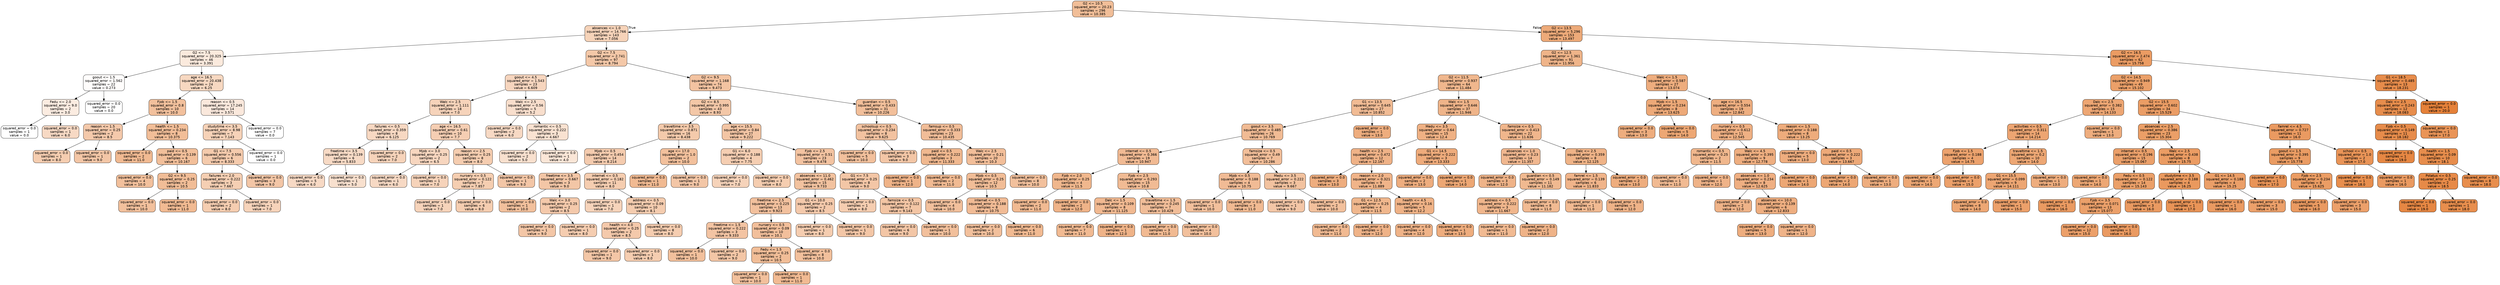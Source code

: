 digraph Tree {
node [shape=box, style="filled, rounded", color="black", fontname="helvetica"] ;
edge [fontname="helvetica"] ;
0 [label="G2 <= 10.5\nsquared_error = 20.23\nsamples = 296\nvalue = 10.385", fillcolor="#f1be98"] ;
1 [label="absences <= 1.0\nsquared_error = 14.766\nsamples = 143\nvalue = 7.056", fillcolor="#f6d3b9"] ;
0 -> 1 [labeldistance=2.5, labelangle=45, headlabel="True"] ;
2 [label="G2 <= 7.5\nsquared_error = 20.325\nsamples = 46\nvalue = 3.391", fillcolor="#fbeadd"] ;
1 -> 2 ;
3 [label="goout <= 1.5\nsquared_error = 1.562\nsamples = 22\nvalue = 0.273", fillcolor="#fffdfc"] ;
2 -> 3 ;
4 [label="Fedu <= 2.0\nsquared_error = 9.0\nsamples = 2\nvalue = 3.0", fillcolor="#fbece1"] ;
3 -> 4 ;
5 [label="squared_error = 0.0\nsamples = 1\nvalue = 0.0", fillcolor="#ffffff"] ;
4 -> 5 ;
6 [label="squared_error = 0.0\nsamples = 1\nvalue = 6.0", fillcolor="#f7d9c4"] ;
4 -> 6 ;
7 [label="squared_error = 0.0\nsamples = 20\nvalue = 0.0", fillcolor="#ffffff"] ;
3 -> 7 ;
8 [label="age <= 16.5\nsquared_error = 20.438\nsamples = 24\nvalue = 6.25", fillcolor="#f7d8c1"] ;
2 -> 8 ;
9 [label="Fjob <= 1.5\nsquared_error = 0.8\nsamples = 10\nvalue = 10.0", fillcolor="#f2c09c"] ;
8 -> 9 ;
10 [label="reason <= 1.5\nsquared_error = 0.25\nsamples = 2\nvalue = 8.5", fillcolor="#f4c9ab"] ;
9 -> 10 ;
11 [label="squared_error = 0.0\nsamples = 1\nvalue = 8.0", fillcolor="#f5cdb0"] ;
10 -> 11 ;
12 [label="squared_error = 0.0\nsamples = 1\nvalue = 9.0", fillcolor="#f3c6a6"] ;
10 -> 12 ;
13 [label="health <= 1.5\nsquared_error = 0.234\nsamples = 8\nvalue = 10.375", fillcolor="#f2be98"] ;
9 -> 13 ;
14 [label="squared_error = 0.0\nsamples = 2\nvalue = 11.0", fillcolor="#f1ba92"] ;
13 -> 14 ;
15 [label="paid <= 0.5\nsquared_error = 0.139\nsamples = 6\nvalue = 10.167", fillcolor="#f2bf9a"] ;
13 -> 15 ;
16 [label="squared_error = 0.0\nsamples = 4\nvalue = 10.0", fillcolor="#f2c09c"] ;
15 -> 16 ;
17 [label="G2 <= 9.5\nsquared_error = 0.25\nsamples = 2\nvalue = 10.5", fillcolor="#f1bd97"] ;
15 -> 17 ;
18 [label="squared_error = 0.0\nsamples = 1\nvalue = 10.0", fillcolor="#f2c09c"] ;
17 -> 18 ;
19 [label="squared_error = 0.0\nsamples = 1\nvalue = 11.0", fillcolor="#f1ba92"] ;
17 -> 19 ;
20 [label="reason <= 0.5\nsquared_error = 17.245\nsamples = 14\nvalue = 3.571", fillcolor="#fae8dc"] ;
8 -> 20 ;
21 [label="studytime <= 3.5\nsquared_error = 8.98\nsamples = 7\nvalue = 7.143", fillcolor="#f6d2b8"] ;
20 -> 21 ;
22 [label="G1 <= 7.5\nsquared_error = 0.556\nsamples = 6\nvalue = 8.333", fillcolor="#f4caac"] ;
21 -> 22 ;
23 [label="failures <= 2.0\nsquared_error = 0.222\nsamples = 3\nvalue = 7.667", fillcolor="#f5cfb3"] ;
22 -> 23 ;
24 [label="squared_error = 0.0\nsamples = 2\nvalue = 8.0", fillcolor="#f5cdb0"] ;
23 -> 24 ;
25 [label="squared_error = 0.0\nsamples = 1\nvalue = 7.0", fillcolor="#f6d3ba"] ;
23 -> 25 ;
26 [label="squared_error = 0.0\nsamples = 3\nvalue = 9.0", fillcolor="#f3c6a6"] ;
22 -> 26 ;
27 [label="squared_error = 0.0\nsamples = 1\nvalue = 0.0", fillcolor="#ffffff"] ;
21 -> 27 ;
28 [label="squared_error = 0.0\nsamples = 7\nvalue = 0.0", fillcolor="#ffffff"] ;
20 -> 28 ;
29 [label="G2 <= 7.5\nsquared_error = 2.741\nsamples = 97\nvalue = 8.794", fillcolor="#f4c8a8"] ;
1 -> 29 ;
30 [label="goout <= 4.5\nsquared_error = 1.543\nsamples = 23\nvalue = 6.609", fillcolor="#f6d5be"] ;
29 -> 30 ;
31 [label="Walc <= 2.5\nsquared_error = 1.111\nsamples = 18\nvalue = 7.0", fillcolor="#f6d3ba"] ;
30 -> 31 ;
32 [label="failures <= 0.5\nsquared_error = 0.359\nsamples = 8\nvalue = 6.125", fillcolor="#f7d8c2"] ;
31 -> 32 ;
33 [label="freetime <= 3.5\nsquared_error = 0.139\nsamples = 6\nvalue = 5.833", fillcolor="#f7dac5"] ;
32 -> 33 ;
34 [label="squared_error = 0.0\nsamples = 5\nvalue = 6.0", fillcolor="#f7d9c4"] ;
33 -> 34 ;
35 [label="squared_error = 0.0\nsamples = 1\nvalue = 5.0", fillcolor="#f8e0ce"] ;
33 -> 35 ;
36 [label="squared_error = 0.0\nsamples = 2\nvalue = 7.0", fillcolor="#f6d3ba"] ;
32 -> 36 ;
37 [label="age <= 16.5\nsquared_error = 0.61\nsamples = 10\nvalue = 7.7", fillcolor="#f5ceb3"] ;
31 -> 37 ;
38 [label="Mjob <= 3.0\nsquared_error = 0.25\nsamples = 2\nvalue = 6.5", fillcolor="#f7d6bf"] ;
37 -> 38 ;
39 [label="squared_error = 0.0\nsamples = 1\nvalue = 6.0", fillcolor="#f7d9c4"] ;
38 -> 39 ;
40 [label="squared_error = 0.0\nsamples = 1\nvalue = 7.0", fillcolor="#f6d3ba"] ;
38 -> 40 ;
41 [label="reason <= 2.5\nsquared_error = 0.25\nsamples = 8\nvalue = 8.0", fillcolor="#f5cdb0"] ;
37 -> 41 ;
42 [label="nursery <= 0.5\nsquared_error = 0.122\nsamples = 7\nvalue = 7.857", fillcolor="#f5ceb1"] ;
41 -> 42 ;
43 [label="squared_error = 0.0\nsamples = 1\nvalue = 7.0", fillcolor="#f6d3ba"] ;
42 -> 43 ;
44 [label="squared_error = 0.0\nsamples = 6\nvalue = 8.0", fillcolor="#f5cdb0"] ;
42 -> 44 ;
45 [label="squared_error = 0.0\nsamples = 1\nvalue = 9.0", fillcolor="#f3c6a6"] ;
41 -> 45 ;
46 [label="Walc <= 2.5\nsquared_error = 0.56\nsamples = 5\nvalue = 5.2", fillcolor="#f8decc"] ;
30 -> 46 ;
47 [label="squared_error = 0.0\nsamples = 2\nvalue = 6.0", fillcolor="#f7d9c4"] ;
46 -> 47 ;
48 [label="romantic <= 0.5\nsquared_error = 0.222\nsamples = 3\nvalue = 4.667", fillcolor="#f9e2d1"] ;
46 -> 48 ;
49 [label="squared_error = 0.0\nsamples = 2\nvalue = 5.0", fillcolor="#f8e0ce"] ;
48 -> 49 ;
50 [label="squared_error = 0.0\nsamples = 1\nvalue = 4.0", fillcolor="#fae6d7"] ;
48 -> 50 ;
51 [label="G2 <= 9.5\nsquared_error = 1.168\nsamples = 74\nvalue = 9.473", fillcolor="#f3c3a1"] ;
29 -> 51 ;
52 [label="G2 <= 8.5\nsquared_error = 0.995\nsamples = 43\nvalue = 8.93", fillcolor="#f3c7a7"] ;
51 -> 52 ;
53 [label="traveltime <= 3.5\nsquared_error = 0.871\nsamples = 16\nvalue = 8.438", fillcolor="#f4caab"] ;
52 -> 53 ;
54 [label="Mjob <= 0.5\nsquared_error = 0.454\nsamples = 14\nvalue = 8.214", fillcolor="#f4cbae"] ;
53 -> 54 ;
55 [label="freetime <= 3.5\nsquared_error = 0.667\nsamples = 3\nvalue = 9.0", fillcolor="#f3c6a6"] ;
54 -> 55 ;
56 [label="squared_error = 0.0\nsamples = 1\nvalue = 10.0", fillcolor="#f2c09c"] ;
55 -> 56 ;
57 [label="Walc <= 3.0\nsquared_error = 0.25\nsamples = 2\nvalue = 8.5", fillcolor="#f4c9ab"] ;
55 -> 57 ;
58 [label="squared_error = 0.0\nsamples = 1\nvalue = 9.0", fillcolor="#f3c6a6"] ;
57 -> 58 ;
59 [label="squared_error = 0.0\nsamples = 1\nvalue = 8.0", fillcolor="#f5cdb0"] ;
57 -> 59 ;
60 [label="internet <= 0.5\nsquared_error = 0.182\nsamples = 11\nvalue = 8.0", fillcolor="#f5cdb0"] ;
54 -> 60 ;
61 [label="squared_error = 0.0\nsamples = 1\nvalue = 7.0", fillcolor="#f6d3ba"] ;
60 -> 61 ;
62 [label="address <= 0.5\nsquared_error = 0.09\nsamples = 10\nvalue = 8.1", fillcolor="#f4ccaf"] ;
60 -> 62 ;
63 [label="health <= 4.0\nsquared_error = 0.25\nsamples = 2\nvalue = 8.5", fillcolor="#f4c9ab"] ;
62 -> 63 ;
64 [label="squared_error = 0.0\nsamples = 1\nvalue = 9.0", fillcolor="#f3c6a6"] ;
63 -> 64 ;
65 [label="squared_error = 0.0\nsamples = 1\nvalue = 8.0", fillcolor="#f5cdb0"] ;
63 -> 65 ;
66 [label="squared_error = 0.0\nsamples = 8\nvalue = 8.0", fillcolor="#f5cdb0"] ;
62 -> 66 ;
67 [label="age <= 17.0\nsquared_error = 1.0\nsamples = 2\nvalue = 10.0", fillcolor="#f2c09c"] ;
53 -> 67 ;
68 [label="squared_error = 0.0\nsamples = 1\nvalue = 11.0", fillcolor="#f1ba92"] ;
67 -> 68 ;
69 [label="squared_error = 0.0\nsamples = 1\nvalue = 9.0", fillcolor="#f3c6a6"] ;
67 -> 69 ;
70 [label="age <= 15.5\nsquared_error = 0.84\nsamples = 27\nvalue = 9.222", fillcolor="#f3c5a4"] ;
52 -> 70 ;
71 [label="G1 <= 6.0\nsquared_error = 0.188\nsamples = 4\nvalue = 7.75", fillcolor="#f5ceb2"] ;
70 -> 71 ;
72 [label="squared_error = 0.0\nsamples = 1\nvalue = 7.0", fillcolor="#f6d3ba"] ;
71 -> 72 ;
73 [label="squared_error = 0.0\nsamples = 3\nvalue = 8.0", fillcolor="#f5cdb0"] ;
71 -> 73 ;
74 [label="Fjob <= 2.5\nsquared_error = 0.51\nsamples = 23\nvalue = 9.478", fillcolor="#f3c3a1"] ;
70 -> 74 ;
75 [label="absences <= 11.0\nsquared_error = 0.462\nsamples = 15\nvalue = 9.733", fillcolor="#f2c29f"] ;
74 -> 75 ;
76 [label="freetime <= 2.5\nsquared_error = 0.225\nsamples = 13\nvalue = 9.923", fillcolor="#f2c09d"] ;
75 -> 76 ;
77 [label="freetime <= 1.5\nsquared_error = 0.222\nsamples = 3\nvalue = 9.333", fillcolor="#f3c4a3"] ;
76 -> 77 ;
78 [label="squared_error = 0.0\nsamples = 1\nvalue = 10.0", fillcolor="#f2c09c"] ;
77 -> 78 ;
79 [label="squared_error = 0.0\nsamples = 2\nvalue = 9.0", fillcolor="#f3c6a6"] ;
77 -> 79 ;
80 [label="nursery <= 0.5\nsquared_error = 0.09\nsamples = 10\nvalue = 10.1", fillcolor="#f2bf9b"] ;
76 -> 80 ;
81 [label="Fedu <= 1.5\nsquared_error = 0.25\nsamples = 2\nvalue = 10.5", fillcolor="#f1bd97"] ;
80 -> 81 ;
82 [label="squared_error = 0.0\nsamples = 1\nvalue = 10.0", fillcolor="#f2c09c"] ;
81 -> 82 ;
83 [label="squared_error = 0.0\nsamples = 1\nvalue = 11.0", fillcolor="#f1ba92"] ;
81 -> 83 ;
84 [label="squared_error = 0.0\nsamples = 8\nvalue = 10.0", fillcolor="#f2c09c"] ;
80 -> 84 ;
85 [label="G1 <= 10.0\nsquared_error = 0.25\nsamples = 2\nvalue = 8.5", fillcolor="#f4c9ab"] ;
75 -> 85 ;
86 [label="squared_error = 0.0\nsamples = 1\nvalue = 8.0", fillcolor="#f5cdb0"] ;
85 -> 86 ;
87 [label="squared_error = 0.0\nsamples = 1\nvalue = 9.0", fillcolor="#f3c6a6"] ;
85 -> 87 ;
88 [label="G1 <= 7.5\nsquared_error = 0.25\nsamples = 8\nvalue = 9.0", fillcolor="#f3c6a6"] ;
74 -> 88 ;
89 [label="squared_error = 0.0\nsamples = 1\nvalue = 8.0", fillcolor="#f5cdb0"] ;
88 -> 89 ;
90 [label="famsize <= 0.5\nsquared_error = 0.122\nsamples = 7\nvalue = 9.143", fillcolor="#f3c5a4"] ;
88 -> 90 ;
91 [label="squared_error = 0.0\nsamples = 6\nvalue = 9.0", fillcolor="#f3c6a6"] ;
90 -> 91 ;
92 [label="squared_error = 0.0\nsamples = 1\nvalue = 10.0", fillcolor="#f2c09c"] ;
90 -> 92 ;
93 [label="guardian <= 0.5\nsquared_error = 0.433\nsamples = 31\nvalue = 10.226", fillcolor="#f2bf9a"] ;
51 -> 93 ;
94 [label="schoolsup <= 0.5\nsquared_error = 0.234\nsamples = 8\nvalue = 9.625", fillcolor="#f2c2a0"] ;
93 -> 94 ;
95 [label="squared_error = 0.0\nsamples = 5\nvalue = 10.0", fillcolor="#f2c09c"] ;
94 -> 95 ;
96 [label="squared_error = 0.0\nsamples = 3\nvalue = 9.0", fillcolor="#f3c6a6"] ;
94 -> 96 ;
97 [label="famsup <= 0.5\nsquared_error = 0.333\nsamples = 23\nvalue = 10.435", fillcolor="#f1bd98"] ;
93 -> 97 ;
98 [label="paid <= 0.5\nsquared_error = 0.222\nsamples = 3\nvalue = 11.333", fillcolor="#f0b88f"] ;
97 -> 98 ;
99 [label="squared_error = 0.0\nsamples = 1\nvalue = 12.0", fillcolor="#efb388"] ;
98 -> 99 ;
100 [label="squared_error = 0.0\nsamples = 2\nvalue = 11.0", fillcolor="#f1ba92"] ;
98 -> 100 ;
101 [label="Walc <= 2.5\nsquared_error = 0.21\nsamples = 20\nvalue = 10.3", fillcolor="#f2be99"] ;
97 -> 101 ;
102 [label="Mjob <= 0.5\nsquared_error = 0.25\nsamples = 12\nvalue = 10.5", fillcolor="#f1bd97"] ;
101 -> 102 ;
103 [label="squared_error = 0.0\nsamples = 4\nvalue = 10.0", fillcolor="#f2c09c"] ;
102 -> 103 ;
104 [label="internet <= 0.5\nsquared_error = 0.188\nsamples = 8\nvalue = 10.75", fillcolor="#f1bb95"] ;
102 -> 104 ;
105 [label="squared_error = 0.0\nsamples = 2\nvalue = 10.0", fillcolor="#f2c09c"] ;
104 -> 105 ;
106 [label="squared_error = 0.0\nsamples = 6\nvalue = 11.0", fillcolor="#f1ba92"] ;
104 -> 106 ;
107 [label="squared_error = 0.0\nsamples = 8\nvalue = 10.0", fillcolor="#f2c09c"] ;
101 -> 107 ;
108 [label="G2 <= 13.5\nsquared_error = 5.296\nsamples = 153\nvalue = 13.497", fillcolor="#edaa79"] ;
0 -> 108 [labeldistance=2.5, labelangle=-45, headlabel="False"] ;
109 [label="G2 <= 12.5\nsquared_error = 1.361\nsamples = 91\nvalue = 11.956", fillcolor="#efb489"] ;
108 -> 109 ;
110 [label="G2 <= 11.5\nsquared_error = 0.937\nsamples = 64\nvalue = 11.484", fillcolor="#f0b78d"] ;
109 -> 110 ;
111 [label="G1 <= 13.5\nsquared_error = 0.645\nsamples = 27\nvalue = 10.852", fillcolor="#f1bb94"] ;
110 -> 111 ;
112 [label="goout <= 3.5\nsquared_error = 0.485\nsamples = 26\nvalue = 10.769", fillcolor="#f1bb94"] ;
111 -> 112 ;
113 [label="internet <= 0.5\nsquared_error = 0.366\nsamples = 19\nvalue = 10.947", fillcolor="#f1ba93"] ;
112 -> 113 ;
114 [label="Fjob <= 2.0\nsquared_error = 0.25\nsamples = 4\nvalue = 11.5", fillcolor="#f0b78d"] ;
113 -> 114 ;
115 [label="squared_error = 0.0\nsamples = 2\nvalue = 11.0", fillcolor="#f1ba92"] ;
114 -> 115 ;
116 [label="squared_error = 0.0\nsamples = 2\nvalue = 12.0", fillcolor="#efb388"] ;
114 -> 116 ;
117 [label="Fjob <= 2.5\nsquared_error = 0.293\nsamples = 15\nvalue = 10.8", fillcolor="#f1bb94"] ;
113 -> 117 ;
118 [label="Dalc <= 1.5\nsquared_error = 0.109\nsamples = 8\nvalue = 11.125", fillcolor="#f1b991"] ;
117 -> 118 ;
119 [label="squared_error = 0.0\nsamples = 7\nvalue = 11.0", fillcolor="#f1ba92"] ;
118 -> 119 ;
120 [label="squared_error = 0.0\nsamples = 1\nvalue = 12.0", fillcolor="#efb388"] ;
118 -> 120 ;
121 [label="traveltime <= 1.5\nsquared_error = 0.245\nsamples = 7\nvalue = 10.429", fillcolor="#f1bd98"] ;
117 -> 121 ;
122 [label="squared_error = 0.0\nsamples = 3\nvalue = 11.0", fillcolor="#f1ba92"] ;
121 -> 122 ;
123 [label="squared_error = 0.0\nsamples = 4\nvalue = 10.0", fillcolor="#f2c09c"] ;
121 -> 123 ;
124 [label="famsize <= 0.5\nsquared_error = 0.49\nsamples = 7\nvalue = 10.286", fillcolor="#f2be99"] ;
112 -> 124 ;
125 [label="Mjob <= 0.5\nsquared_error = 0.188\nsamples = 4\nvalue = 10.75", fillcolor="#f1bb95"] ;
124 -> 125 ;
126 [label="squared_error = 0.0\nsamples = 1\nvalue = 10.0", fillcolor="#f2c09c"] ;
125 -> 126 ;
127 [label="squared_error = 0.0\nsamples = 3\nvalue = 11.0", fillcolor="#f1ba92"] ;
125 -> 127 ;
128 [label="Medu <= 3.5\nsquared_error = 0.222\nsamples = 3\nvalue = 9.667", fillcolor="#f2c29f"] ;
124 -> 128 ;
129 [label="squared_error = 0.0\nsamples = 1\nvalue = 9.0", fillcolor="#f3c6a6"] ;
128 -> 129 ;
130 [label="squared_error = 0.0\nsamples = 2\nvalue = 10.0", fillcolor="#f2c09c"] ;
128 -> 130 ;
131 [label="squared_error = 0.0\nsamples = 1\nvalue = 13.0", fillcolor="#eead7e"] ;
111 -> 131 ;
132 [label="Walc <= 1.5\nsquared_error = 0.646\nsamples = 37\nvalue = 11.946", fillcolor="#efb489"] ;
110 -> 132 ;
133 [label="Medu <= 3.5\nsquared_error = 0.64\nsamples = 15\nvalue = 12.4", fillcolor="#efb184"] ;
132 -> 133 ;
134 [label="health <= 2.5\nsquared_error = 0.472\nsamples = 12\nvalue = 12.167", fillcolor="#efb287"] ;
133 -> 134 ;
135 [label="squared_error = 0.0\nsamples = 3\nvalue = 13.0", fillcolor="#eead7e"] ;
134 -> 135 ;
136 [label="reason <= 2.0\nsquared_error = 0.321\nsamples = 9\nvalue = 11.889", fillcolor="#f0b489"] ;
134 -> 136 ;
137 [label="G1 <= 12.5\nsquared_error = 0.25\nsamples = 4\nvalue = 11.5", fillcolor="#f0b78d"] ;
136 -> 137 ;
138 [label="squared_error = 0.0\nsamples = 2\nvalue = 11.0", fillcolor="#f1ba92"] ;
137 -> 138 ;
139 [label="squared_error = 0.0\nsamples = 2\nvalue = 12.0", fillcolor="#efb388"] ;
137 -> 139 ;
140 [label="health <= 4.5\nsquared_error = 0.16\nsamples = 5\nvalue = 12.2", fillcolor="#efb286"] ;
136 -> 140 ;
141 [label="squared_error = 0.0\nsamples = 4\nvalue = 12.0", fillcolor="#efb388"] ;
140 -> 141 ;
142 [label="squared_error = 0.0\nsamples = 1\nvalue = 13.0", fillcolor="#eead7e"] ;
140 -> 142 ;
143 [label="G1 <= 14.5\nsquared_error = 0.222\nsamples = 3\nvalue = 13.333", fillcolor="#eeab7b"] ;
133 -> 143 ;
144 [label="squared_error = 0.0\nsamples = 2\nvalue = 13.0", fillcolor="#eead7e"] ;
143 -> 144 ;
145 [label="squared_error = 0.0\nsamples = 1\nvalue = 14.0", fillcolor="#eda774"] ;
143 -> 145 ;
146 [label="famsize <= 0.5\nsquared_error = 0.413\nsamples = 22\nvalue = 11.636", fillcolor="#f0b68c"] ;
132 -> 146 ;
147 [label="absences <= 1.0\nsquared_error = 0.23\nsamples = 14\nvalue = 11.357", fillcolor="#f0b78f"] ;
146 -> 147 ;
148 [label="squared_error = 0.0\nsamples = 3\nvalue = 12.0", fillcolor="#efb388"] ;
147 -> 148 ;
149 [label="guardian <= 0.5\nsquared_error = 0.149\nsamples = 11\nvalue = 11.182", fillcolor="#f0b990"] ;
147 -> 149 ;
150 [label="address <= 0.5\nsquared_error = 0.222\nsamples = 3\nvalue = 11.667", fillcolor="#f0b68c"] ;
149 -> 150 ;
151 [label="squared_error = 0.0\nsamples = 1\nvalue = 11.0", fillcolor="#f1ba92"] ;
150 -> 151 ;
152 [label="squared_error = 0.0\nsamples = 2\nvalue = 12.0", fillcolor="#efb388"] ;
150 -> 152 ;
153 [label="squared_error = 0.0\nsamples = 8\nvalue = 11.0", fillcolor="#f1ba92"] ;
149 -> 153 ;
154 [label="Dalc <= 2.5\nsquared_error = 0.359\nsamples = 8\nvalue = 12.125", fillcolor="#efb387"] ;
146 -> 154 ;
155 [label="famrel <= 1.5\nsquared_error = 0.139\nsamples = 6\nvalue = 11.833", fillcolor="#f0b48a"] ;
154 -> 155 ;
156 [label="squared_error = 0.0\nsamples = 1\nvalue = 11.0", fillcolor="#f1ba92"] ;
155 -> 156 ;
157 [label="squared_error = 0.0\nsamples = 5\nvalue = 12.0", fillcolor="#efb388"] ;
155 -> 157 ;
158 [label="squared_error = 0.0\nsamples = 2\nvalue = 13.0", fillcolor="#eead7e"] ;
154 -> 158 ;
159 [label="Walc <= 1.5\nsquared_error = 0.587\nsamples = 27\nvalue = 13.074", fillcolor="#eead7e"] ;
109 -> 159 ;
160 [label="Mjob <= 1.5\nsquared_error = 0.234\nsamples = 8\nvalue = 13.625", fillcolor="#eda978"] ;
159 -> 160 ;
161 [label="squared_error = 0.0\nsamples = 3\nvalue = 13.0", fillcolor="#eead7e"] ;
160 -> 161 ;
162 [label="squared_error = 0.0\nsamples = 5\nvalue = 14.0", fillcolor="#eda774"] ;
160 -> 162 ;
163 [label="age <= 16.5\nsquared_error = 0.554\nsamples = 19\nvalue = 12.842", fillcolor="#eeae80"] ;
159 -> 163 ;
164 [label="nursery <= 0.5\nsquared_error = 0.612\nsamples = 11\nvalue = 12.545", fillcolor="#efb083"] ;
163 -> 164 ;
165 [label="romantic <= 0.5\nsquared_error = 0.25\nsamples = 2\nvalue = 11.5", fillcolor="#f0b78d"] ;
164 -> 165 ;
166 [label="squared_error = 0.0\nsamples = 1\nvalue = 11.0", fillcolor="#f1ba92"] ;
165 -> 166 ;
167 [label="squared_error = 0.0\nsamples = 1\nvalue = 12.0", fillcolor="#efb388"] ;
165 -> 167 ;
168 [label="Walc <= 4.5\nsquared_error = 0.395\nsamples = 9\nvalue = 12.778", fillcolor="#eeae80"] ;
164 -> 168 ;
169 [label="absences <= 1.0\nsquared_error = 0.234\nsamples = 8\nvalue = 12.625", fillcolor="#efaf82"] ;
168 -> 169 ;
170 [label="squared_error = 0.0\nsamples = 2\nvalue = 12.0", fillcolor="#efb388"] ;
169 -> 170 ;
171 [label="absences <= 10.0\nsquared_error = 0.139\nsamples = 6\nvalue = 12.833", fillcolor="#eeae80"] ;
169 -> 171 ;
172 [label="squared_error = 0.0\nsamples = 5\nvalue = 13.0", fillcolor="#eead7e"] ;
171 -> 172 ;
173 [label="squared_error = 0.0\nsamples = 1\nvalue = 12.0", fillcolor="#efb388"] ;
171 -> 173 ;
174 [label="squared_error = 0.0\nsamples = 1\nvalue = 14.0", fillcolor="#eda774"] ;
168 -> 174 ;
175 [label="reason <= 1.5\nsquared_error = 0.188\nsamples = 8\nvalue = 13.25", fillcolor="#eeac7c"] ;
163 -> 175 ;
176 [label="squared_error = 0.0\nsamples = 5\nvalue = 13.0", fillcolor="#eead7e"] ;
175 -> 176 ;
177 [label="paid <= 0.5\nsquared_error = 0.222\nsamples = 3\nvalue = 13.667", fillcolor="#eda978"] ;
175 -> 177 ;
178 [label="squared_error = 0.0\nsamples = 2\nvalue = 14.0", fillcolor="#eda774"] ;
177 -> 178 ;
179 [label="squared_error = 0.0\nsamples = 1\nvalue = 13.0", fillcolor="#eead7e"] ;
177 -> 179 ;
180 [label="G2 <= 16.5\nsquared_error = 2.474\nsamples = 62\nvalue = 15.758", fillcolor="#eb9c63"] ;
108 -> 180 ;
181 [label="G2 <= 14.5\nsquared_error = 0.949\nsamples = 49\nvalue = 15.102", fillcolor="#eba069"] ;
180 -> 181 ;
182 [label="Dalc <= 2.5\nsquared_error = 0.382\nsamples = 15\nvalue = 14.133", fillcolor="#eda673"] ;
181 -> 182 ;
183 [label="activities <= 0.5\nsquared_error = 0.311\nsamples = 14\nvalue = 14.214", fillcolor="#eda572"] ;
182 -> 183 ;
184 [label="Fjob <= 1.5\nsquared_error = 0.188\nsamples = 4\nvalue = 14.75", fillcolor="#eca26d"] ;
183 -> 184 ;
185 [label="squared_error = 0.0\nsamples = 1\nvalue = 14.0", fillcolor="#eda774"] ;
184 -> 185 ;
186 [label="squared_error = 0.0\nsamples = 3\nvalue = 15.0", fillcolor="#eca06a"] ;
184 -> 186 ;
187 [label="traveltime <= 1.5\nsquared_error = 0.2\nsamples = 10\nvalue = 14.0", fillcolor="#eda774"] ;
183 -> 187 ;
188 [label="G1 <= 15.5\nsquared_error = 0.099\nsamples = 9\nvalue = 14.111", fillcolor="#eda673"] ;
187 -> 188 ;
189 [label="squared_error = 0.0\nsamples = 8\nvalue = 14.0", fillcolor="#eda774"] ;
188 -> 189 ;
190 [label="squared_error = 0.0\nsamples = 1\nvalue = 15.0", fillcolor="#eca06a"] ;
188 -> 190 ;
191 [label="squared_error = 0.0\nsamples = 1\nvalue = 13.0", fillcolor="#eead7e"] ;
187 -> 191 ;
192 [label="squared_error = 0.0\nsamples = 1\nvalue = 13.0", fillcolor="#eead7e"] ;
182 -> 192 ;
193 [label="G2 <= 15.5\nsquared_error = 0.602\nsamples = 34\nvalue = 15.529", fillcolor="#eb9d65"] ;
181 -> 193 ;
194 [label="absences <= 2.5\nsquared_error = 0.386\nsamples = 23\nvalue = 15.304", fillcolor="#eb9f67"] ;
193 -> 194 ;
195 [label="internet <= 0.5\nsquared_error = 0.196\nsamples = 15\nvalue = 15.067", fillcolor="#eba06a"] ;
194 -> 195 ;
196 [label="squared_error = 0.0\nsamples = 1\nvalue = 14.0", fillcolor="#eda774"] ;
195 -> 196 ;
197 [label="Fedu <= 0.5\nsquared_error = 0.122\nsamples = 14\nvalue = 15.143", fillcolor="#eba069"] ;
195 -> 197 ;
198 [label="squared_error = 0.0\nsamples = 1\nvalue = 16.0", fillcolor="#ea9a61"] ;
197 -> 198 ;
199 [label="Fjob <= 3.5\nsquared_error = 0.071\nsamples = 13\nvalue = 15.077", fillcolor="#eba06a"] ;
197 -> 199 ;
200 [label="squared_error = 0.0\nsamples = 12\nvalue = 15.0", fillcolor="#eca06a"] ;
199 -> 200 ;
201 [label="squared_error = 0.0\nsamples = 1\nvalue = 16.0", fillcolor="#ea9a61"] ;
199 -> 201 ;
202 [label="Walc <= 2.5\nsquared_error = 0.438\nsamples = 8\nvalue = 15.75", fillcolor="#eb9c63"] ;
194 -> 202 ;
203 [label="studytime <= 3.5\nsquared_error = 0.188\nsamples = 4\nvalue = 16.25", fillcolor="#ea995e"] ;
202 -> 203 ;
204 [label="squared_error = 0.0\nsamples = 3\nvalue = 16.0", fillcolor="#ea9a61"] ;
203 -> 204 ;
205 [label="squared_error = 0.0\nsamples = 1\nvalue = 17.0", fillcolor="#e99457"] ;
203 -> 205 ;
206 [label="G1 <= 14.5\nsquared_error = 0.188\nsamples = 4\nvalue = 15.25", fillcolor="#eb9f68"] ;
202 -> 206 ;
207 [label="squared_error = 0.0\nsamples = 1\nvalue = 16.0", fillcolor="#ea9a61"] ;
206 -> 207 ;
208 [label="squared_error = 0.0\nsamples = 3\nvalue = 15.0", fillcolor="#eca06a"] ;
206 -> 208 ;
209 [label="famrel <= 4.5\nsquared_error = 0.727\nsamples = 11\nvalue = 16.0", fillcolor="#ea9a61"] ;
193 -> 209 ;
210 [label="goout <= 1.5\nsquared_error = 0.395\nsamples = 9\nvalue = 15.778", fillcolor="#ea9c63"] ;
209 -> 210 ;
211 [label="squared_error = 0.0\nsamples = 1\nvalue = 17.0", fillcolor="#e99457"] ;
210 -> 211 ;
212 [label="Fjob <= 2.5\nsquared_error = 0.234\nsamples = 8\nvalue = 15.625", fillcolor="#eb9d64"] ;
210 -> 212 ;
213 [label="squared_error = 0.0\nsamples = 5\nvalue = 16.0", fillcolor="#ea9a61"] ;
212 -> 213 ;
214 [label="squared_error = 0.0\nsamples = 3\nvalue = 15.0", fillcolor="#eca06a"] ;
212 -> 214 ;
215 [label="school <= 0.5\nsquared_error = 1.0\nsamples = 2\nvalue = 17.0", fillcolor="#e99457"] ;
209 -> 215 ;
216 [label="squared_error = 0.0\nsamples = 1\nvalue = 18.0", fillcolor="#e88e4d"] ;
215 -> 216 ;
217 [label="squared_error = 0.0\nsamples = 1\nvalue = 16.0", fillcolor="#ea9a61"] ;
215 -> 217 ;
218 [label="G1 <= 18.5\nsquared_error = 0.485\nsamples = 13\nvalue = 18.231", fillcolor="#e78c4b"] ;
180 -> 218 ;
219 [label="Dalc <= 2.5\nsquared_error = 0.243\nsamples = 12\nvalue = 18.083", fillcolor="#e78d4c"] ;
218 -> 219 ;
220 [label="Fjob <= 0.5\nsquared_error = 0.149\nsamples = 11\nvalue = 18.182", fillcolor="#e78c4b"] ;
219 -> 220 ;
221 [label="squared_error = 0.0\nsamples = 1\nvalue = 19.0", fillcolor="#e68743"] ;
220 -> 221 ;
222 [label="health <= 1.5\nsquared_error = 0.09\nsamples = 10\nvalue = 18.1", fillcolor="#e78d4c"] ;
220 -> 222 ;
223 [label="Pstatus <= 0.5\nsquared_error = 0.25\nsamples = 2\nvalue = 18.5", fillcolor="#e78a48"] ;
222 -> 223 ;
224 [label="squared_error = 0.0\nsamples = 1\nvalue = 19.0", fillcolor="#e68743"] ;
223 -> 224 ;
225 [label="squared_error = 0.0\nsamples = 1\nvalue = 18.0", fillcolor="#e88e4d"] ;
223 -> 225 ;
226 [label="squared_error = 0.0\nsamples = 8\nvalue = 18.0", fillcolor="#e88e4d"] ;
222 -> 226 ;
227 [label="squared_error = 0.0\nsamples = 1\nvalue = 17.0", fillcolor="#e99457"] ;
219 -> 227 ;
228 [label="squared_error = 0.0\nsamples = 1\nvalue = 20.0", fillcolor="#e58139"] ;
218 -> 228 ;
}